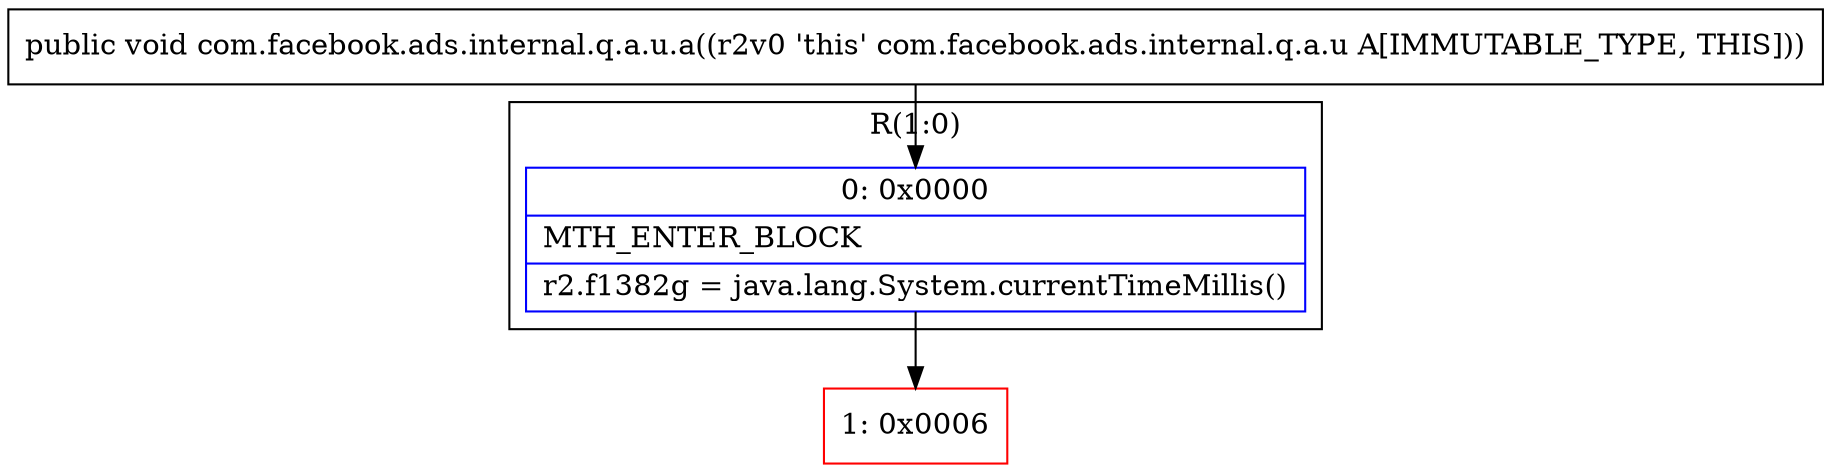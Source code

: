 digraph "CFG forcom.facebook.ads.internal.q.a.u.a()V" {
subgraph cluster_Region_1865582225 {
label = "R(1:0)";
node [shape=record,color=blue];
Node_0 [shape=record,label="{0\:\ 0x0000|MTH_ENTER_BLOCK\l|r2.f1382g = java.lang.System.currentTimeMillis()\l}"];
}
Node_1 [shape=record,color=red,label="{1\:\ 0x0006}"];
MethodNode[shape=record,label="{public void com.facebook.ads.internal.q.a.u.a((r2v0 'this' com.facebook.ads.internal.q.a.u A[IMMUTABLE_TYPE, THIS])) }"];
MethodNode -> Node_0;
Node_0 -> Node_1;
}

